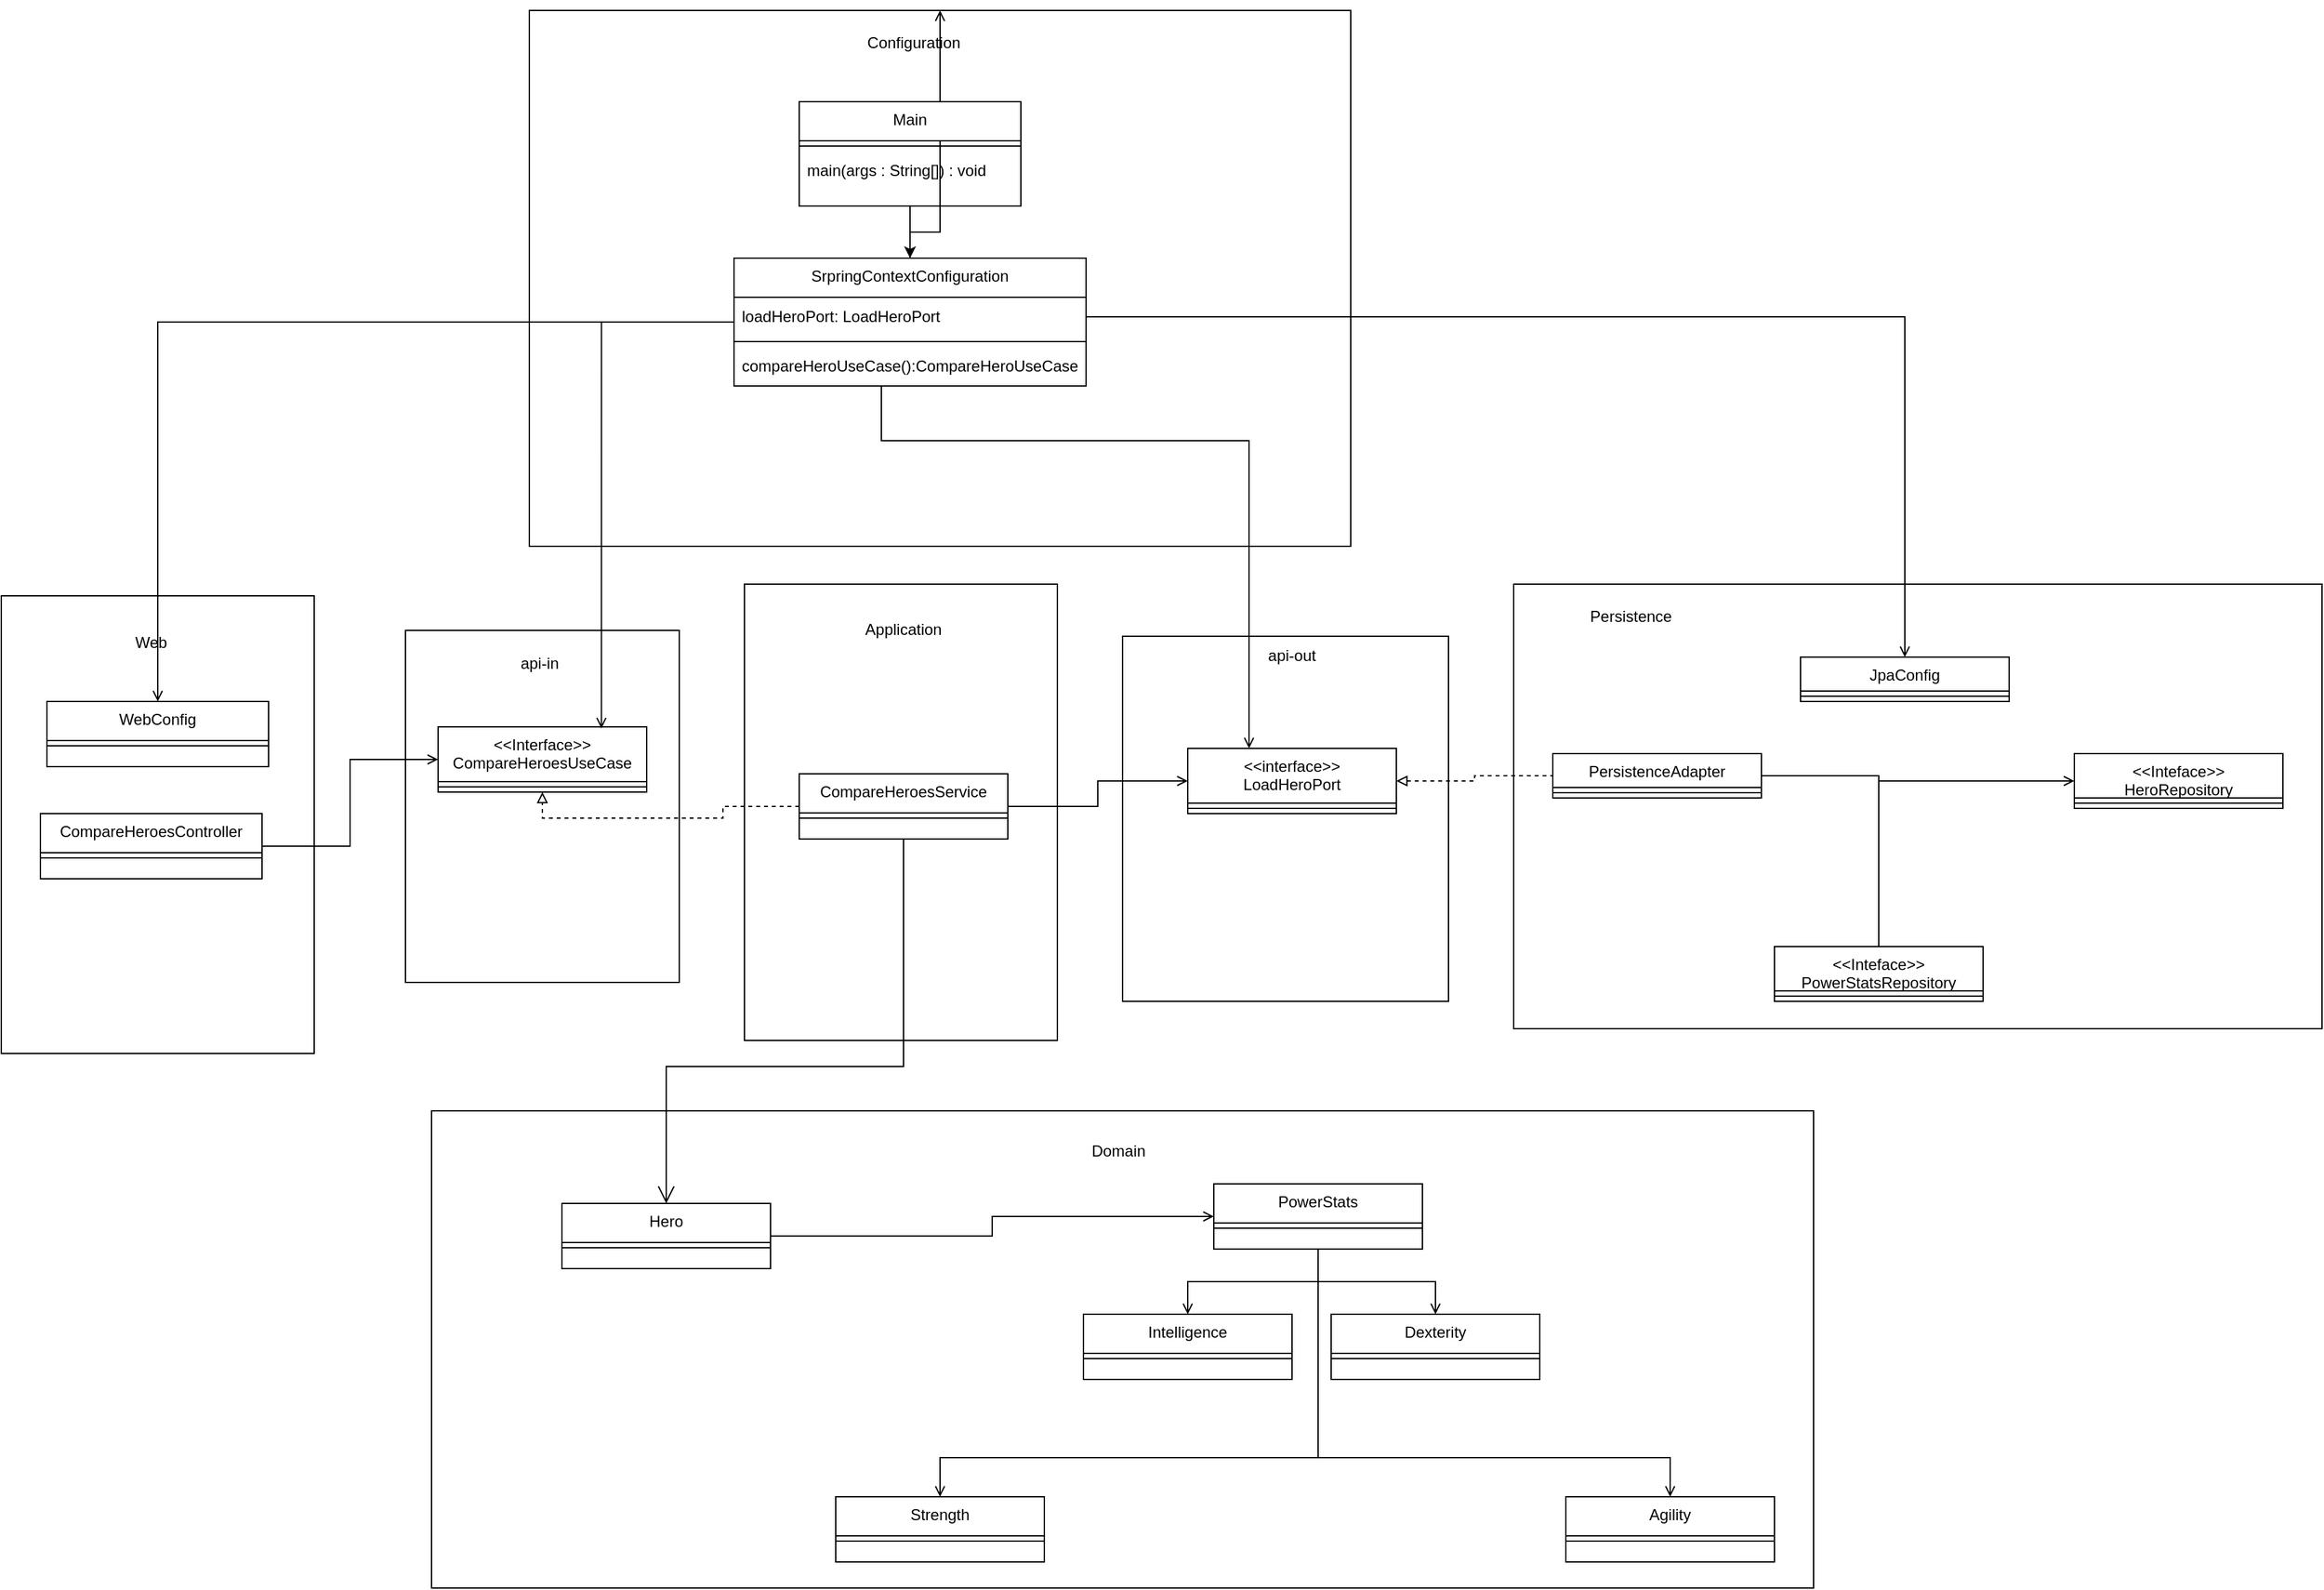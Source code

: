 <mxfile version="20.6.0"><diagram id="C5RBs43oDa-KdzZeNtuy" name="Page-1"><mxGraphModel dx="2500" dy="2082" grid="1" gridSize="10" guides="1" tooltips="1" connect="1" arrows="1" fold="1" page="1" pageScale="1" pageWidth="827" pageHeight="1169" math="0" shadow="0"><root><mxCell id="WIyWlLk6GJQsqaUBKTNV-0"/><mxCell id="WIyWlLk6GJQsqaUBKTNV-1" parent="WIyWlLk6GJQsqaUBKTNV-0"/><mxCell id="igCuAE0XnHgRCvuQDcAK-13" value="" style="rounded=0;whiteSpace=wrap;html=1;fillColor=none;" parent="WIyWlLk6GJQsqaUBKTNV-1" vertex="1"><mxGeometry x="-130" y="10" width="240" height="350" as="geometry"/></mxCell><mxCell id="DqwVVutWzpg1AHQ6P1L5-17" value="" style="rounded=0;whiteSpace=wrap;html=1;fillColor=none;" vertex="1" parent="WIyWlLk6GJQsqaUBKTNV-1"><mxGeometry x="-295" y="-430" width="630" height="411" as="geometry"/></mxCell><mxCell id="EaKbHgIIuaJqyDIun-hK-12" value="" style="rounded=0;whiteSpace=wrap;html=1;fillColor=none;" parent="WIyWlLk6GJQsqaUBKTNV-1" vertex="1"><mxGeometry x="-370" y="414" width="1060" height="366" as="geometry"/></mxCell><mxCell id="EaKbHgIIuaJqyDIun-hK-8" value="" style="rounded=0;whiteSpace=wrap;html=1;fillColor=none;" parent="WIyWlLk6GJQsqaUBKTNV-1" vertex="1"><mxGeometry x="-390" y="45.5" width="210" height="270" as="geometry"/></mxCell><mxCell id="igCuAE0XnHgRCvuQDcAK-20" value="" style="rounded=0;whiteSpace=wrap;html=1;fillColor=none;" parent="WIyWlLk6GJQsqaUBKTNV-1" vertex="1"><mxGeometry x="460" y="10" width="620" height="341" as="geometry"/></mxCell><mxCell id="igCuAE0XnHgRCvuQDcAK-16" value="" style="rounded=0;whiteSpace=wrap;html=1;fillColor=none;" parent="WIyWlLk6GJQsqaUBKTNV-1" vertex="1"><mxGeometry x="160" y="50" width="250" height="280" as="geometry"/></mxCell><mxCell id="EaKbHgIIuaJqyDIun-hK-18" style="edgeStyle=orthogonalEdgeStyle;rounded=0;orthogonalLoop=1;jettySize=auto;html=1;endArrow=open;endFill=0;endSize=11;entryX=0.5;entryY=0;entryDx=0;entryDy=0;exitX=0.5;exitY=1;exitDx=0;exitDy=0;" parent="WIyWlLk6GJQsqaUBKTNV-1" source="EaKbHgIIuaJqyDIun-hK-2" target="EaKbHgIIuaJqyDIun-hK-14" edge="1"><mxGeometry relative="1" as="geometry"><mxPoint x="-40" y="210" as="sourcePoint"/><Array as="points"><mxPoint x="-8" y="380"/><mxPoint x="-190" y="380"/></Array></mxGeometry></mxCell><mxCell id="igCuAE0XnHgRCvuQDcAK-3" style="edgeStyle=orthogonalEdgeStyle;rounded=0;orthogonalLoop=1;jettySize=auto;html=1;entryX=0;entryY=0.5;entryDx=0;entryDy=0;endArrow=open;endFill=0;exitX=1;exitY=0.5;exitDx=0;exitDy=0;" parent="WIyWlLk6GJQsqaUBKTNV-1" source="EaKbHgIIuaJqyDIun-hK-2" target="zkfFHV4jXpPFQw0GAbJ--6" edge="1"><mxGeometry relative="1" as="geometry"/></mxCell><mxCell id="zkfFHV4jXpPFQw0GAbJ--0" value="&lt;&lt;Interface&gt;&gt;&#10;CompareHeroesUseCase" style="swimlane;fontStyle=0;align=center;verticalAlign=top;childLayout=stackLayout;horizontal=1;startSize=42;horizontalStack=0;resizeParent=1;resizeLast=0;collapsible=1;marginBottom=0;rounded=0;shadow=0;strokeWidth=1;" parent="WIyWlLk6GJQsqaUBKTNV-1" vertex="1"><mxGeometry x="-365" y="119.5" width="160" height="50" as="geometry"><mxRectangle x="230" y="140" width="160" height="26" as="alternateBounds"/></mxGeometry></mxCell><mxCell id="zkfFHV4jXpPFQw0GAbJ--4" value="" style="line;html=1;strokeWidth=1;align=left;verticalAlign=middle;spacingTop=-1;spacingLeft=3;spacingRight=3;rotatable=0;labelPosition=right;points=[];portConstraint=eastwest;" parent="zkfFHV4jXpPFQw0GAbJ--0" vertex="1"><mxGeometry y="42" width="160" height="8" as="geometry"/></mxCell><mxCell id="igCuAE0XnHgRCvuQDcAK-5" style="edgeStyle=orthogonalEdgeStyle;rounded=0;orthogonalLoop=1;jettySize=auto;html=1;entryX=0;entryY=0.5;entryDx=0;entryDy=0;endArrow=none;endFill=0;startArrow=block;startFill=0;dashed=1;" parent="WIyWlLk6GJQsqaUBKTNV-1" source="zkfFHV4jXpPFQw0GAbJ--6" target="zkfFHV4jXpPFQw0GAbJ--17" edge="1"><mxGeometry relative="1" as="geometry"/></mxCell><mxCell id="zkfFHV4jXpPFQw0GAbJ--6" value="&lt;&lt;interface&gt;&gt;&#10;LoadHeroPort" style="swimlane;fontStyle=0;align=center;verticalAlign=top;childLayout=stackLayout;horizontal=1;startSize=42;horizontalStack=0;resizeParent=1;resizeLast=0;collapsible=1;marginBottom=0;rounded=0;shadow=0;strokeWidth=1;" parent="WIyWlLk6GJQsqaUBKTNV-1" vertex="1"><mxGeometry x="210" y="136" width="160" height="50" as="geometry"><mxRectangle x="130" y="380" width="160" height="26" as="alternateBounds"/></mxGeometry></mxCell><mxCell id="zkfFHV4jXpPFQw0GAbJ--9" value="" style="line;html=1;strokeWidth=1;align=left;verticalAlign=middle;spacingTop=-1;spacingLeft=3;spacingRight=3;rotatable=0;labelPosition=right;points=[];portConstraint=eastwest;" parent="zkfFHV4jXpPFQw0GAbJ--6" vertex="1"><mxGeometry y="42" width="160" height="8" as="geometry"/></mxCell><mxCell id="igCuAE0XnHgRCvuQDcAK-9" style="edgeStyle=orthogonalEdgeStyle;rounded=0;orthogonalLoop=1;jettySize=auto;html=1;entryX=0.5;entryY=0;entryDx=0;entryDy=0;startArrow=none;startFill=0;endArrow=open;endFill=0;" parent="WIyWlLk6GJQsqaUBKTNV-1" source="zkfFHV4jXpPFQw0GAbJ--17" target="igCuAE0XnHgRCvuQDcAK-7" edge="1"><mxGeometry relative="1" as="geometry"><Array as="points"><mxPoint x="740" y="157"/><mxPoint x="740" y="300"/></Array></mxGeometry></mxCell><mxCell id="igCuAE0XnHgRCvuQDcAK-12" style="edgeStyle=orthogonalEdgeStyle;rounded=0;orthogonalLoop=1;jettySize=auto;html=1;entryX=0;entryY=0.5;entryDx=0;entryDy=0;startArrow=none;startFill=0;endArrow=open;endFill=0;" parent="WIyWlLk6GJQsqaUBKTNV-1" source="zkfFHV4jXpPFQw0GAbJ--17" target="igCuAE0XnHgRCvuQDcAK-10" edge="1"><mxGeometry relative="1" as="geometry"><Array as="points"><mxPoint x="740" y="157"/><mxPoint x="740" y="161"/></Array></mxGeometry></mxCell><mxCell id="zkfFHV4jXpPFQw0GAbJ--17" value="PersistenceAdapter" style="swimlane;fontStyle=0;align=center;verticalAlign=top;childLayout=stackLayout;horizontal=1;startSize=26;horizontalStack=0;resizeParent=1;resizeLast=0;collapsible=1;marginBottom=0;rounded=0;shadow=0;strokeWidth=1;" parent="WIyWlLk6GJQsqaUBKTNV-1" vertex="1"><mxGeometry x="490" y="140" width="160" height="34" as="geometry"><mxRectangle x="550" y="140" width="160" height="26" as="alternateBounds"/></mxGeometry></mxCell><mxCell id="zkfFHV4jXpPFQw0GAbJ--23" value="" style="line;html=1;strokeWidth=1;align=left;verticalAlign=middle;spacingTop=-1;spacingLeft=3;spacingRight=3;rotatable=0;labelPosition=right;points=[];portConstraint=eastwest;" parent="zkfFHV4jXpPFQw0GAbJ--17" vertex="1"><mxGeometry y="26" width="160" height="8" as="geometry"/></mxCell><mxCell id="igCuAE0XnHgRCvuQDcAK-7" value="&lt;&lt;Inteface&gt;&gt;&#10;PowerStatsRepository" style="swimlane;fontStyle=0;align=center;verticalAlign=top;childLayout=stackLayout;horizontal=1;startSize=34;horizontalStack=0;resizeParent=1;resizeLast=0;collapsible=1;marginBottom=0;rounded=0;shadow=0;strokeWidth=1;" parent="WIyWlLk6GJQsqaUBKTNV-1" vertex="1"><mxGeometry x="660" y="288" width="160" height="42" as="geometry"><mxRectangle x="340" y="380" width="170" height="26" as="alternateBounds"/></mxGeometry></mxCell><mxCell id="igCuAE0XnHgRCvuQDcAK-8" value="" style="line;html=1;strokeWidth=1;align=left;verticalAlign=middle;spacingTop=-1;spacingLeft=3;spacingRight=3;rotatable=0;labelPosition=right;points=[];portConstraint=eastwest;" parent="igCuAE0XnHgRCvuQDcAK-7" vertex="1"><mxGeometry y="34" width="160" height="8" as="geometry"/></mxCell><mxCell id="igCuAE0XnHgRCvuQDcAK-10" value="&lt;&lt;Inteface&gt;&gt;&#10;HeroRepository" style="swimlane;fontStyle=0;align=center;verticalAlign=top;childLayout=stackLayout;horizontal=1;startSize=34;horizontalStack=0;resizeParent=1;resizeLast=0;collapsible=1;marginBottom=0;rounded=0;shadow=0;strokeWidth=1;" parent="WIyWlLk6GJQsqaUBKTNV-1" vertex="1"><mxGeometry x="890" y="140" width="160" height="42" as="geometry"><mxRectangle x="340" y="380" width="170" height="26" as="alternateBounds"/></mxGeometry></mxCell><mxCell id="igCuAE0XnHgRCvuQDcAK-11" value="" style="line;html=1;strokeWidth=1;align=left;verticalAlign=middle;spacingTop=-1;spacingLeft=3;spacingRight=3;rotatable=0;labelPosition=right;points=[];portConstraint=eastwest;" parent="igCuAE0XnHgRCvuQDcAK-10" vertex="1"><mxGeometry y="34" width="160" height="8" as="geometry"/></mxCell><mxCell id="igCuAE0XnHgRCvuQDcAK-18" value="api-out" style="text;html=1;strokeColor=none;fillColor=none;align=center;verticalAlign=middle;whiteSpace=wrap;rounded=0;" parent="WIyWlLk6GJQsqaUBKTNV-1" vertex="1"><mxGeometry x="260" y="50" width="60" height="30" as="geometry"/></mxCell><mxCell id="igCuAE0XnHgRCvuQDcAK-19" value="Application" style="text;html=1;strokeColor=none;fillColor=none;align=center;verticalAlign=middle;whiteSpace=wrap;rounded=0;" parent="WIyWlLk6GJQsqaUBKTNV-1" vertex="1"><mxGeometry x="-38" y="30" width="60" height="30" as="geometry"/></mxCell><mxCell id="igCuAE0XnHgRCvuQDcAK-22" value="Persistence" style="text;html=1;strokeColor=none;fillColor=none;align=center;verticalAlign=middle;whiteSpace=wrap;rounded=0;" parent="WIyWlLk6GJQsqaUBKTNV-1" vertex="1"><mxGeometry x="520" y="20" width="60" height="30" as="geometry"/></mxCell><mxCell id="EaKbHgIIuaJqyDIun-hK-0" value="" style="rounded=0;whiteSpace=wrap;html=1;fillColor=none;" parent="WIyWlLk6GJQsqaUBKTNV-1" vertex="1"><mxGeometry x="-700" y="19" width="240" height="351" as="geometry"/></mxCell><mxCell id="EaKbHgIIuaJqyDIun-hK-1" value="Web" style="text;html=1;strokeColor=none;fillColor=none;align=center;verticalAlign=middle;whiteSpace=wrap;rounded=0;" parent="WIyWlLk6GJQsqaUBKTNV-1" vertex="1"><mxGeometry x="-615" y="40" width="60" height="30" as="geometry"/></mxCell><mxCell id="EaKbHgIIuaJqyDIun-hK-4" style="edgeStyle=orthogonalEdgeStyle;rounded=0;orthogonalLoop=1;jettySize=auto;html=1;entryX=0.5;entryY=1;entryDx=0;entryDy=0;endArrow=block;endFill=0;dashed=1;" parent="WIyWlLk6GJQsqaUBKTNV-1" source="EaKbHgIIuaJqyDIun-hK-2" target="zkfFHV4jXpPFQw0GAbJ--0" edge="1"><mxGeometry relative="1" as="geometry"/></mxCell><mxCell id="EaKbHgIIuaJqyDIun-hK-2" value="CompareHeroesService" style="swimlane;fontStyle=0;align=center;verticalAlign=top;childLayout=stackLayout;horizontal=1;startSize=30;horizontalStack=0;resizeParent=1;resizeLast=0;collapsible=1;marginBottom=0;rounded=0;shadow=0;strokeWidth=1;" parent="WIyWlLk6GJQsqaUBKTNV-1" vertex="1"><mxGeometry x="-88" y="155.5" width="160" height="50" as="geometry"><mxRectangle x="-115" y="155.5" width="160" height="26" as="alternateBounds"/></mxGeometry></mxCell><mxCell id="EaKbHgIIuaJqyDIun-hK-3" value="" style="line;html=1;strokeWidth=1;align=left;verticalAlign=middle;spacingTop=-1;spacingLeft=3;spacingRight=3;rotatable=0;labelPosition=right;points=[];portConstraint=eastwest;" parent="EaKbHgIIuaJqyDIun-hK-2" vertex="1"><mxGeometry y="30" width="160" height="8" as="geometry"/></mxCell><mxCell id="EaKbHgIIuaJqyDIun-hK-7" style="edgeStyle=orthogonalEdgeStyle;rounded=0;orthogonalLoop=1;jettySize=auto;html=1;entryX=0;entryY=0.5;entryDx=0;entryDy=0;endArrow=open;endFill=0;" parent="WIyWlLk6GJQsqaUBKTNV-1" source="EaKbHgIIuaJqyDIun-hK-5" target="zkfFHV4jXpPFQw0GAbJ--0" edge="1"><mxGeometry relative="1" as="geometry"/></mxCell><mxCell id="EaKbHgIIuaJqyDIun-hK-5" value="CompareHeroesController" style="swimlane;fontStyle=0;align=center;verticalAlign=top;childLayout=stackLayout;horizontal=1;startSize=30;horizontalStack=0;resizeParent=1;resizeLast=0;collapsible=1;marginBottom=0;rounded=0;shadow=0;strokeWidth=1;" parent="WIyWlLk6GJQsqaUBKTNV-1" vertex="1"><mxGeometry x="-670" y="186" width="170" height="50" as="geometry"><mxRectangle x="230" y="140" width="160" height="26" as="alternateBounds"/></mxGeometry></mxCell><mxCell id="EaKbHgIIuaJqyDIun-hK-6" value="" style="line;html=1;strokeWidth=1;align=left;verticalAlign=middle;spacingTop=-1;spacingLeft=3;spacingRight=3;rotatable=0;labelPosition=right;points=[];portConstraint=eastwest;" parent="EaKbHgIIuaJqyDIun-hK-5" vertex="1"><mxGeometry y="30" width="170" height="8" as="geometry"/></mxCell><mxCell id="EaKbHgIIuaJqyDIun-hK-10" value="api-in" style="text;html=1;strokeColor=none;fillColor=none;align=center;verticalAlign=middle;whiteSpace=wrap;rounded=0;" parent="WIyWlLk6GJQsqaUBKTNV-1" vertex="1"><mxGeometry x="-317" y="55.5" width="60" height="30" as="geometry"/></mxCell><mxCell id="EaKbHgIIuaJqyDIun-hK-13" value="Domain" style="text;html=1;strokeColor=none;fillColor=none;align=center;verticalAlign=middle;whiteSpace=wrap;rounded=0;" parent="WIyWlLk6GJQsqaUBKTNV-1" vertex="1"><mxGeometry x="127" y="430" width="60" height="30" as="geometry"/></mxCell><mxCell id="DqwVVutWzpg1AHQ6P1L5-62" style="edgeStyle=orthogonalEdgeStyle;rounded=0;orthogonalLoop=1;jettySize=auto;html=1;endArrow=open;endFill=0;" edge="1" parent="WIyWlLk6GJQsqaUBKTNV-1" source="EaKbHgIIuaJqyDIun-hK-14" target="EaKbHgIIuaJqyDIun-hK-16"><mxGeometry relative="1" as="geometry"/></mxCell><mxCell id="EaKbHgIIuaJqyDIun-hK-14" value="Hero" style="swimlane;fontStyle=0;align=center;verticalAlign=top;childLayout=stackLayout;horizontal=1;startSize=30;horizontalStack=0;resizeParent=1;resizeLast=0;collapsible=1;marginBottom=0;rounded=0;shadow=0;strokeWidth=1;" parent="WIyWlLk6GJQsqaUBKTNV-1" vertex="1"><mxGeometry x="-270" y="485" width="160" height="50" as="geometry"><mxRectangle x="230" y="140" width="160" height="26" as="alternateBounds"/></mxGeometry></mxCell><mxCell id="EaKbHgIIuaJqyDIun-hK-15" value="" style="line;html=1;strokeWidth=1;align=left;verticalAlign=middle;spacingTop=-1;spacingLeft=3;spacingRight=3;rotatable=0;labelPosition=right;points=[];portConstraint=eastwest;" parent="EaKbHgIIuaJqyDIun-hK-14" vertex="1"><mxGeometry y="30" width="160" height="8" as="geometry"/></mxCell><mxCell id="DqwVVutWzpg1AHQ6P1L5-13" style="edgeStyle=orthogonalEdgeStyle;rounded=0;orthogonalLoop=1;jettySize=auto;html=1;entryX=0.5;entryY=0;entryDx=0;entryDy=0;endArrow=open;endFill=0;" edge="1" parent="WIyWlLk6GJQsqaUBKTNV-1" source="EaKbHgIIuaJqyDIun-hK-16" target="DqwVVutWzpg1AHQ6P1L5-7"><mxGeometry relative="1" as="geometry"><Array as="points"><mxPoint x="310" y="680"/><mxPoint x="20" y="680"/></Array></mxGeometry></mxCell><mxCell id="DqwVVutWzpg1AHQ6P1L5-14" style="edgeStyle=orthogonalEdgeStyle;rounded=0;orthogonalLoop=1;jettySize=auto;html=1;endArrow=open;endFill=0;" edge="1" parent="WIyWlLk6GJQsqaUBKTNV-1" source="EaKbHgIIuaJqyDIun-hK-16" target="DqwVVutWzpg1AHQ6P1L5-5"><mxGeometry relative="1" as="geometry"/></mxCell><mxCell id="DqwVVutWzpg1AHQ6P1L5-15" style="edgeStyle=orthogonalEdgeStyle;rounded=0;orthogonalLoop=1;jettySize=auto;html=1;entryX=0.5;entryY=0;entryDx=0;entryDy=0;endArrow=open;endFill=0;" edge="1" parent="WIyWlLk6GJQsqaUBKTNV-1" source="EaKbHgIIuaJqyDIun-hK-16" target="DqwVVutWzpg1AHQ6P1L5-3"><mxGeometry relative="1" as="geometry"/></mxCell><mxCell id="DqwVVutWzpg1AHQ6P1L5-16" style="edgeStyle=orthogonalEdgeStyle;rounded=0;orthogonalLoop=1;jettySize=auto;html=1;endArrow=open;endFill=0;" edge="1" parent="WIyWlLk6GJQsqaUBKTNV-1" source="EaKbHgIIuaJqyDIun-hK-16" target="DqwVVutWzpg1AHQ6P1L5-1"><mxGeometry relative="1" as="geometry"><Array as="points"><mxPoint x="310" y="680"/><mxPoint x="580" y="680"/></Array></mxGeometry></mxCell><mxCell id="EaKbHgIIuaJqyDIun-hK-16" value="PowerStats" style="swimlane;fontStyle=0;align=center;verticalAlign=top;childLayout=stackLayout;horizontal=1;startSize=30;horizontalStack=0;resizeParent=1;resizeLast=0;collapsible=1;marginBottom=0;rounded=0;shadow=0;strokeWidth=1;" parent="WIyWlLk6GJQsqaUBKTNV-1" vertex="1"><mxGeometry x="230" y="470" width="160" height="50" as="geometry"><mxRectangle x="230" y="140" width="160" height="26" as="alternateBounds"/></mxGeometry></mxCell><mxCell id="EaKbHgIIuaJqyDIun-hK-17" value="" style="line;html=1;strokeWidth=1;align=left;verticalAlign=middle;spacingTop=-1;spacingLeft=3;spacingRight=3;rotatable=0;labelPosition=right;points=[];portConstraint=eastwest;" parent="EaKbHgIIuaJqyDIun-hK-16" vertex="1"><mxGeometry y="30" width="160" height="8" as="geometry"/></mxCell><mxCell id="DqwVVutWzpg1AHQ6P1L5-1" value="Agility" style="swimlane;fontStyle=0;align=center;verticalAlign=top;childLayout=stackLayout;horizontal=1;startSize=30;horizontalStack=0;resizeParent=1;resizeLast=0;collapsible=1;marginBottom=0;rounded=0;shadow=0;strokeWidth=1;" vertex="1" parent="WIyWlLk6GJQsqaUBKTNV-1"><mxGeometry x="500" y="710" width="160" height="50" as="geometry"><mxRectangle x="230" y="140" width="160" height="26" as="alternateBounds"/></mxGeometry></mxCell><mxCell id="DqwVVutWzpg1AHQ6P1L5-2" value="" style="line;html=1;strokeWidth=1;align=left;verticalAlign=middle;spacingTop=-1;spacingLeft=3;spacingRight=3;rotatable=0;labelPosition=right;points=[];portConstraint=eastwest;" vertex="1" parent="DqwVVutWzpg1AHQ6P1L5-1"><mxGeometry y="30" width="160" height="8" as="geometry"/></mxCell><mxCell id="DqwVVutWzpg1AHQ6P1L5-3" value="Dexterity" style="swimlane;fontStyle=0;align=center;verticalAlign=top;childLayout=stackLayout;horizontal=1;startSize=30;horizontalStack=0;resizeParent=1;resizeLast=0;collapsible=1;marginBottom=0;rounded=0;shadow=0;strokeWidth=1;" vertex="1" parent="WIyWlLk6GJQsqaUBKTNV-1"><mxGeometry x="320" y="570" width="160" height="50" as="geometry"><mxRectangle x="230" y="140" width="160" height="26" as="alternateBounds"/></mxGeometry></mxCell><mxCell id="DqwVVutWzpg1AHQ6P1L5-4" value="" style="line;html=1;strokeWidth=1;align=left;verticalAlign=middle;spacingTop=-1;spacingLeft=3;spacingRight=3;rotatable=0;labelPosition=right;points=[];portConstraint=eastwest;" vertex="1" parent="DqwVVutWzpg1AHQ6P1L5-3"><mxGeometry y="30" width="160" height="8" as="geometry"/></mxCell><mxCell id="DqwVVutWzpg1AHQ6P1L5-5" value="Intelligence" style="swimlane;fontStyle=0;align=center;verticalAlign=top;childLayout=stackLayout;horizontal=1;startSize=30;horizontalStack=0;resizeParent=1;resizeLast=0;collapsible=1;marginBottom=0;rounded=0;shadow=0;strokeWidth=1;" vertex="1" parent="WIyWlLk6GJQsqaUBKTNV-1"><mxGeometry x="130" y="570" width="160" height="50" as="geometry"><mxRectangle x="230" y="140" width="160" height="26" as="alternateBounds"/></mxGeometry></mxCell><mxCell id="DqwVVutWzpg1AHQ6P1L5-6" value="" style="line;html=1;strokeWidth=1;align=left;verticalAlign=middle;spacingTop=-1;spacingLeft=3;spacingRight=3;rotatable=0;labelPosition=right;points=[];portConstraint=eastwest;" vertex="1" parent="DqwVVutWzpg1AHQ6P1L5-5"><mxGeometry y="30" width="160" height="8" as="geometry"/></mxCell><mxCell id="DqwVVutWzpg1AHQ6P1L5-7" value="Strength" style="swimlane;fontStyle=0;align=center;verticalAlign=top;childLayout=stackLayout;horizontal=1;startSize=30;horizontalStack=0;resizeParent=1;resizeLast=0;collapsible=1;marginBottom=0;rounded=0;shadow=0;strokeWidth=1;" vertex="1" parent="WIyWlLk6GJQsqaUBKTNV-1"><mxGeometry x="-60" y="710" width="160" height="50" as="geometry"><mxRectangle x="230" y="140" width="160" height="26" as="alternateBounds"/></mxGeometry></mxCell><mxCell id="DqwVVutWzpg1AHQ6P1L5-8" value="" style="line;html=1;strokeWidth=1;align=left;verticalAlign=middle;spacingTop=-1;spacingLeft=3;spacingRight=3;rotatable=0;labelPosition=right;points=[];portConstraint=eastwest;" vertex="1" parent="DqwVVutWzpg1AHQ6P1L5-7"><mxGeometry y="30" width="160" height="8" as="geometry"/></mxCell><mxCell id="DqwVVutWzpg1AHQ6P1L5-20" value="Configuration" style="text;html=1;strokeColor=none;fillColor=none;align=center;verticalAlign=middle;whiteSpace=wrap;rounded=0;" vertex="1" parent="WIyWlLk6GJQsqaUBKTNV-1"><mxGeometry x="-40" y="-420" width="80" height="30" as="geometry"/></mxCell><mxCell id="DqwVVutWzpg1AHQ6P1L5-38" style="edgeStyle=orthogonalEdgeStyle;rounded=0;orthogonalLoop=1;jettySize=auto;html=1;endArrow=open;endFill=0;" edge="1" parent="WIyWlLk6GJQsqaUBKTNV-1" source="DqwVVutWzpg1AHQ6P1L5-23" target="DqwVVutWzpg1AHQ6P1L5-36"><mxGeometry relative="1" as="geometry"/></mxCell><mxCell id="DqwVVutWzpg1AHQ6P1L5-44" style="edgeStyle=orthogonalEdgeStyle;rounded=0;orthogonalLoop=1;jettySize=auto;html=1;endArrow=open;endFill=0;" edge="1" parent="WIyWlLk6GJQsqaUBKTNV-1" source="DqwVVutWzpg1AHQ6P1L5-23" target="zkfFHV4jXpPFQw0GAbJ--6"><mxGeometry relative="1" as="geometry"><Array as="points"><mxPoint x="-25" y="-100"/><mxPoint x="257" y="-100"/></Array></mxGeometry></mxCell><mxCell id="DqwVVutWzpg1AHQ6P1L5-64" style="edgeStyle=orthogonalEdgeStyle;rounded=0;orthogonalLoop=1;jettySize=auto;html=1;endArrow=open;endFill=0;" edge="1" parent="WIyWlLk6GJQsqaUBKTNV-1" source="DqwVVutWzpg1AHQ6P1L5-23" target="DqwVVutWzpg1AHQ6P1L5-17"><mxGeometry relative="1" as="geometry"/></mxCell><mxCell id="DqwVVutWzpg1AHQ6P1L5-65" style="edgeStyle=orthogonalEdgeStyle;rounded=0;orthogonalLoop=1;jettySize=auto;html=1;endArrow=open;endFill=0;entryX=0.783;entryY=0.024;entryDx=0;entryDy=0;entryPerimeter=0;" edge="1" parent="WIyWlLk6GJQsqaUBKTNV-1" source="DqwVVutWzpg1AHQ6P1L5-23" target="zkfFHV4jXpPFQw0GAbJ--0"><mxGeometry relative="1" as="geometry"><mxPoint x="-230" y="40" as="targetPoint"/><Array as="points"><mxPoint x="-240" y="-191"/></Array></mxGeometry></mxCell><mxCell id="DqwVVutWzpg1AHQ6P1L5-23" value="SrpringContextConfiguration" style="swimlane;fontStyle=0;align=center;verticalAlign=top;childLayout=stackLayout;horizontal=1;startSize=30;horizontalStack=0;resizeParent=1;resizeLast=0;collapsible=1;marginBottom=0;rounded=0;shadow=0;strokeWidth=1;" vertex="1" parent="WIyWlLk6GJQsqaUBKTNV-1"><mxGeometry x="-138" y="-240" width="270" height="98" as="geometry"><mxRectangle x="230" y="140" width="160" height="26" as="alternateBounds"/></mxGeometry></mxCell><mxCell id="DqwVVutWzpg1AHQ6P1L5-43" value="loadHeroPort: LoadHeroPort" style="text;strokeColor=none;fillColor=none;align=left;verticalAlign=middle;spacingLeft=4;spacingRight=4;overflow=hidden;points=[[0,0.5],[1,0.5]];portConstraint=eastwest;rotatable=0;whiteSpace=wrap;html=1;" vertex="1" parent="DqwVVutWzpg1AHQ6P1L5-23"><mxGeometry y="30" width="270" height="30" as="geometry"/></mxCell><mxCell id="DqwVVutWzpg1AHQ6P1L5-24" value="" style="line;html=1;strokeWidth=1;align=left;verticalAlign=middle;spacingTop=-1;spacingLeft=3;spacingRight=3;rotatable=0;labelPosition=right;points=[];portConstraint=eastwest;" vertex="1" parent="DqwVVutWzpg1AHQ6P1L5-23"><mxGeometry y="60" width="270" height="8" as="geometry"/></mxCell><mxCell id="DqwVVutWzpg1AHQ6P1L5-42" value="compareHeroUseCase():CompareHeroUseCase" style="text;strokeColor=none;fillColor=none;align=left;verticalAlign=middle;spacingLeft=4;spacingRight=4;overflow=hidden;points=[[0,0.5],[1,0.5]];portConstraint=eastwest;rotatable=0;whiteSpace=wrap;html=1;" vertex="1" parent="DqwVVutWzpg1AHQ6P1L5-23"><mxGeometry y="68" width="270" height="30" as="geometry"/></mxCell><mxCell id="DqwVVutWzpg1AHQ6P1L5-33" style="edgeStyle=orthogonalEdgeStyle;rounded=0;orthogonalLoop=1;jettySize=auto;html=1;entryX=0.5;entryY=0;entryDx=0;entryDy=0;" edge="1" parent="WIyWlLk6GJQsqaUBKTNV-1" source="DqwVVutWzpg1AHQ6P1L5-25" target="DqwVVutWzpg1AHQ6P1L5-23"><mxGeometry relative="1" as="geometry"/></mxCell><mxCell id="DqwVVutWzpg1AHQ6P1L5-25" value="Main" style="swimlane;fontStyle=0;align=center;verticalAlign=top;childLayout=stackLayout;horizontal=1;startSize=30;horizontalStack=0;resizeParent=1;resizeLast=0;collapsible=1;marginBottom=0;rounded=0;shadow=0;strokeWidth=1;" vertex="1" parent="WIyWlLk6GJQsqaUBKTNV-1"><mxGeometry x="-88" y="-360" width="170" height="80" as="geometry"><mxRectangle x="230" y="140" width="160" height="26" as="alternateBounds"/></mxGeometry></mxCell><mxCell id="DqwVVutWzpg1AHQ6P1L5-26" value="" style="line;html=1;strokeWidth=1;align=left;verticalAlign=middle;spacingTop=-1;spacingLeft=3;spacingRight=3;rotatable=0;labelPosition=right;points=[];portConstraint=eastwest;" vertex="1" parent="DqwVVutWzpg1AHQ6P1L5-25"><mxGeometry y="30" width="170" height="8" as="geometry"/></mxCell><mxCell id="DqwVVutWzpg1AHQ6P1L5-32" value="main(args : String[]) : void" style="text;strokeColor=none;fillColor=none;align=left;verticalAlign=middle;spacingLeft=4;spacingRight=4;overflow=hidden;points=[[0,0.5],[1,0.5]];portConstraint=eastwest;rotatable=0;whiteSpace=wrap;html=1;" vertex="1" parent="DqwVVutWzpg1AHQ6P1L5-25"><mxGeometry y="38" width="170" height="30" as="geometry"/></mxCell><mxCell id="DqwVVutWzpg1AHQ6P1L5-34" value="CompareHeroesController" style="swimlane;fontStyle=0;align=center;verticalAlign=top;childLayout=stackLayout;horizontal=1;startSize=30;horizontalStack=0;resizeParent=1;resizeLast=0;collapsible=1;marginBottom=0;rounded=0;shadow=0;strokeWidth=1;" vertex="1" parent="WIyWlLk6GJQsqaUBKTNV-1"><mxGeometry x="-665" y="100" width="170" height="50" as="geometry"><mxRectangle x="230" y="140" width="160" height="26" as="alternateBounds"/></mxGeometry></mxCell><mxCell id="DqwVVutWzpg1AHQ6P1L5-35" value="" style="line;html=1;strokeWidth=1;align=left;verticalAlign=middle;spacingTop=-1;spacingLeft=3;spacingRight=3;rotatable=0;labelPosition=right;points=[];portConstraint=eastwest;" vertex="1" parent="DqwVVutWzpg1AHQ6P1L5-34"><mxGeometry y="30" width="170" height="8" as="geometry"/></mxCell><mxCell id="DqwVVutWzpg1AHQ6P1L5-36" value="WebConfig" style="swimlane;fontStyle=0;align=center;verticalAlign=top;childLayout=stackLayout;horizontal=1;startSize=30;horizontalStack=0;resizeParent=1;resizeLast=0;collapsible=1;marginBottom=0;rounded=0;shadow=0;strokeWidth=1;" vertex="1" parent="WIyWlLk6GJQsqaUBKTNV-1"><mxGeometry x="-665" y="100" width="170" height="50" as="geometry"><mxRectangle x="230" y="140" width="160" height="26" as="alternateBounds"/></mxGeometry></mxCell><mxCell id="DqwVVutWzpg1AHQ6P1L5-37" value="" style="line;html=1;strokeWidth=1;align=left;verticalAlign=middle;spacingTop=-1;spacingLeft=3;spacingRight=3;rotatable=0;labelPosition=right;points=[];portConstraint=eastwest;" vertex="1" parent="DqwVVutWzpg1AHQ6P1L5-36"><mxGeometry y="30" width="170" height="8" as="geometry"/></mxCell><mxCell id="DqwVVutWzpg1AHQ6P1L5-45" value="JpaConfig" style="swimlane;fontStyle=0;align=center;verticalAlign=top;childLayout=stackLayout;horizontal=1;startSize=26;horizontalStack=0;resizeParent=1;resizeLast=0;collapsible=1;marginBottom=0;rounded=0;shadow=0;strokeWidth=1;" vertex="1" parent="WIyWlLk6GJQsqaUBKTNV-1"><mxGeometry x="680" y="66" width="160" height="34" as="geometry"><mxRectangle x="550" y="140" width="160" height="26" as="alternateBounds"/></mxGeometry></mxCell><mxCell id="DqwVVutWzpg1AHQ6P1L5-46" value="" style="line;html=1;strokeWidth=1;align=left;verticalAlign=middle;spacingTop=-1;spacingLeft=3;spacingRight=3;rotatable=0;labelPosition=right;points=[];portConstraint=eastwest;" vertex="1" parent="DqwVVutWzpg1AHQ6P1L5-45"><mxGeometry y="26" width="160" height="8" as="geometry"/></mxCell><mxCell id="DqwVVutWzpg1AHQ6P1L5-47" style="edgeStyle=orthogonalEdgeStyle;rounded=0;orthogonalLoop=1;jettySize=auto;html=1;endArrow=open;endFill=0;" edge="1" parent="WIyWlLk6GJQsqaUBKTNV-1" source="DqwVVutWzpg1AHQ6P1L5-43" target="DqwVVutWzpg1AHQ6P1L5-45"><mxGeometry relative="1" as="geometry"/></mxCell></root></mxGraphModel></diagram></mxfile>